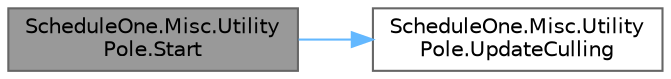 digraph "ScheduleOne.Misc.UtilityPole.Start"
{
 // LATEX_PDF_SIZE
  bgcolor="transparent";
  edge [fontname=Helvetica,fontsize=10,labelfontname=Helvetica,labelfontsize=10];
  node [fontname=Helvetica,fontsize=10,shape=box,height=0.2,width=0.4];
  rankdir="LR";
  Node1 [id="Node000001",label="ScheduleOne.Misc.Utility\lPole.Start",height=0.2,width=0.4,color="gray40", fillcolor="grey60", style="filled", fontcolor="black",tooltip=" "];
  Node1 -> Node2 [id="edge1_Node000001_Node000002",color="steelblue1",style="solid",tooltip=" "];
  Node2 [id="Node000002",label="ScheduleOne.Misc.Utility\lPole.UpdateCulling",height=0.2,width=0.4,color="grey40", fillcolor="white", style="filled",URL="$class_schedule_one_1_1_misc_1_1_utility_pole.html#add80e2ef494a3b3de4b506dff146145e",tooltip=" "];
}
